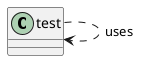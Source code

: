@startuml Overall

class test {

}
test ..> test : uses


@enduml

@startuml test

class yuh {

}

@enduml